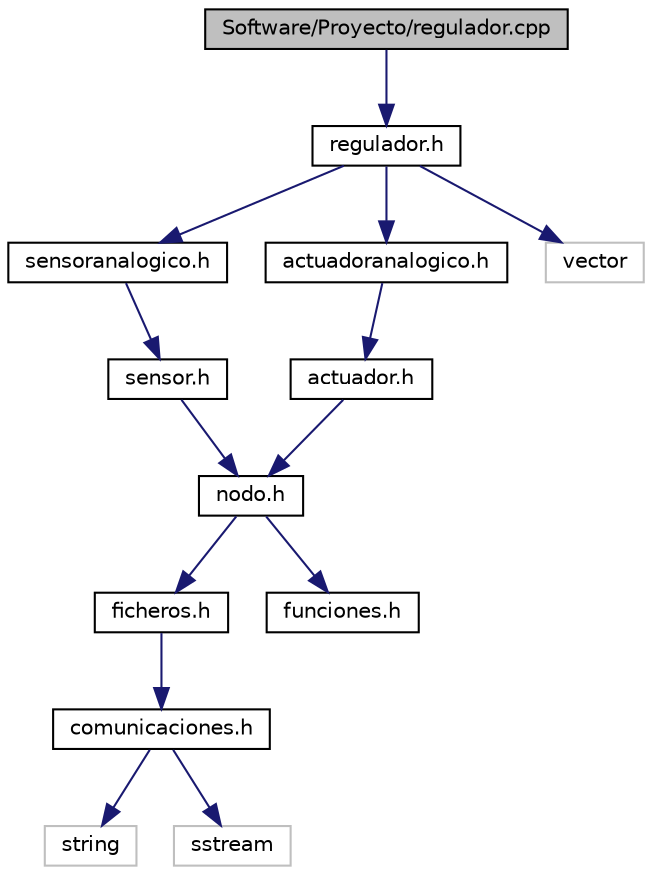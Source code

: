 digraph G
{
  edge [fontname="Helvetica",fontsize="10",labelfontname="Helvetica",labelfontsize="10"];
  node [fontname="Helvetica",fontsize="10",shape=record];
  Node1 [label="Software/Proyecto/regulador.cpp",height=0.2,width=0.4,color="black", fillcolor="grey75", style="filled" fontcolor="black"];
  Node1 -> Node2 [color="midnightblue",fontsize="10",style="solid",fontname="Helvetica"];
  Node2 [label="regulador.h",height=0.2,width=0.4,color="black", fillcolor="white", style="filled",URL="$regulador_8h.html"];
  Node2 -> Node3 [color="midnightblue",fontsize="10",style="solid",fontname="Helvetica"];
  Node3 [label="sensoranalogico.h",height=0.2,width=0.4,color="black", fillcolor="white", style="filled",URL="$sensoranalogico_8h.html"];
  Node3 -> Node4 [color="midnightblue",fontsize="10",style="solid",fontname="Helvetica"];
  Node4 [label="sensor.h",height=0.2,width=0.4,color="black", fillcolor="white", style="filled",URL="$sensor_8h.html"];
  Node4 -> Node5 [color="midnightblue",fontsize="10",style="solid",fontname="Helvetica"];
  Node5 [label="nodo.h",height=0.2,width=0.4,color="black", fillcolor="white", style="filled",URL="$nodo_8h.html"];
  Node5 -> Node6 [color="midnightblue",fontsize="10",style="solid",fontname="Helvetica"];
  Node6 [label="ficheros.h",height=0.2,width=0.4,color="black", fillcolor="white", style="filled",URL="$ficheros_8h.html"];
  Node6 -> Node7 [color="midnightblue",fontsize="10",style="solid",fontname="Helvetica"];
  Node7 [label="comunicaciones.h",height=0.2,width=0.4,color="black", fillcolor="white", style="filled",URL="$comunicaciones_8h.html"];
  Node7 -> Node8 [color="midnightblue",fontsize="10",style="solid",fontname="Helvetica"];
  Node8 [label="string",height=0.2,width=0.4,color="grey75", fillcolor="white", style="filled"];
  Node7 -> Node9 [color="midnightblue",fontsize="10",style="solid",fontname="Helvetica"];
  Node9 [label="sstream",height=0.2,width=0.4,color="grey75", fillcolor="white", style="filled"];
  Node5 -> Node10 [color="midnightblue",fontsize="10",style="solid",fontname="Helvetica"];
  Node10 [label="funciones.h",height=0.2,width=0.4,color="black", fillcolor="white", style="filled",URL="$funciones_8h.html"];
  Node2 -> Node11 [color="midnightblue",fontsize="10",style="solid",fontname="Helvetica"];
  Node11 [label="actuadoranalogico.h",height=0.2,width=0.4,color="black", fillcolor="white", style="filled",URL="$actuadoranalogico_8h.html"];
  Node11 -> Node12 [color="midnightblue",fontsize="10",style="solid",fontname="Helvetica"];
  Node12 [label="actuador.h",height=0.2,width=0.4,color="black", fillcolor="white", style="filled",URL="$actuador_8h.html"];
  Node12 -> Node5 [color="midnightblue",fontsize="10",style="solid",fontname="Helvetica"];
  Node2 -> Node13 [color="midnightblue",fontsize="10",style="solid",fontname="Helvetica"];
  Node13 [label="vector",height=0.2,width=0.4,color="grey75", fillcolor="white", style="filled"];
}
